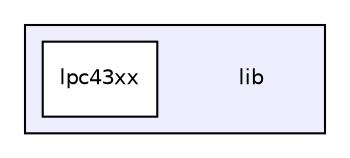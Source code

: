 digraph "/home/esdentem/projects/libopencm3/libopencm3-git/lib/" {
  compound=true
  node [ fontsize="10", fontname="Helvetica"];
  edge [ labelfontsize="10", labelfontname="Helvetica"];
  subgraph clusterdir_97aefd0d527b934f1d99a682da8fe6a9 {
    graph [ bgcolor="#eeeeff", pencolor="black", label="" URL="dir_97aefd0d527b934f1d99a682da8fe6a9.html"];
    dir_97aefd0d527b934f1d99a682da8fe6a9 [shape=plaintext label="lib"];
    dir_d37d3c975ecef012b6a8fd7f0f6fedfb [shape=box label="lpc43xx" color="black" fillcolor="white" style="filled" URL="dir_d37d3c975ecef012b6a8fd7f0f6fedfb.html"];
  }
}
